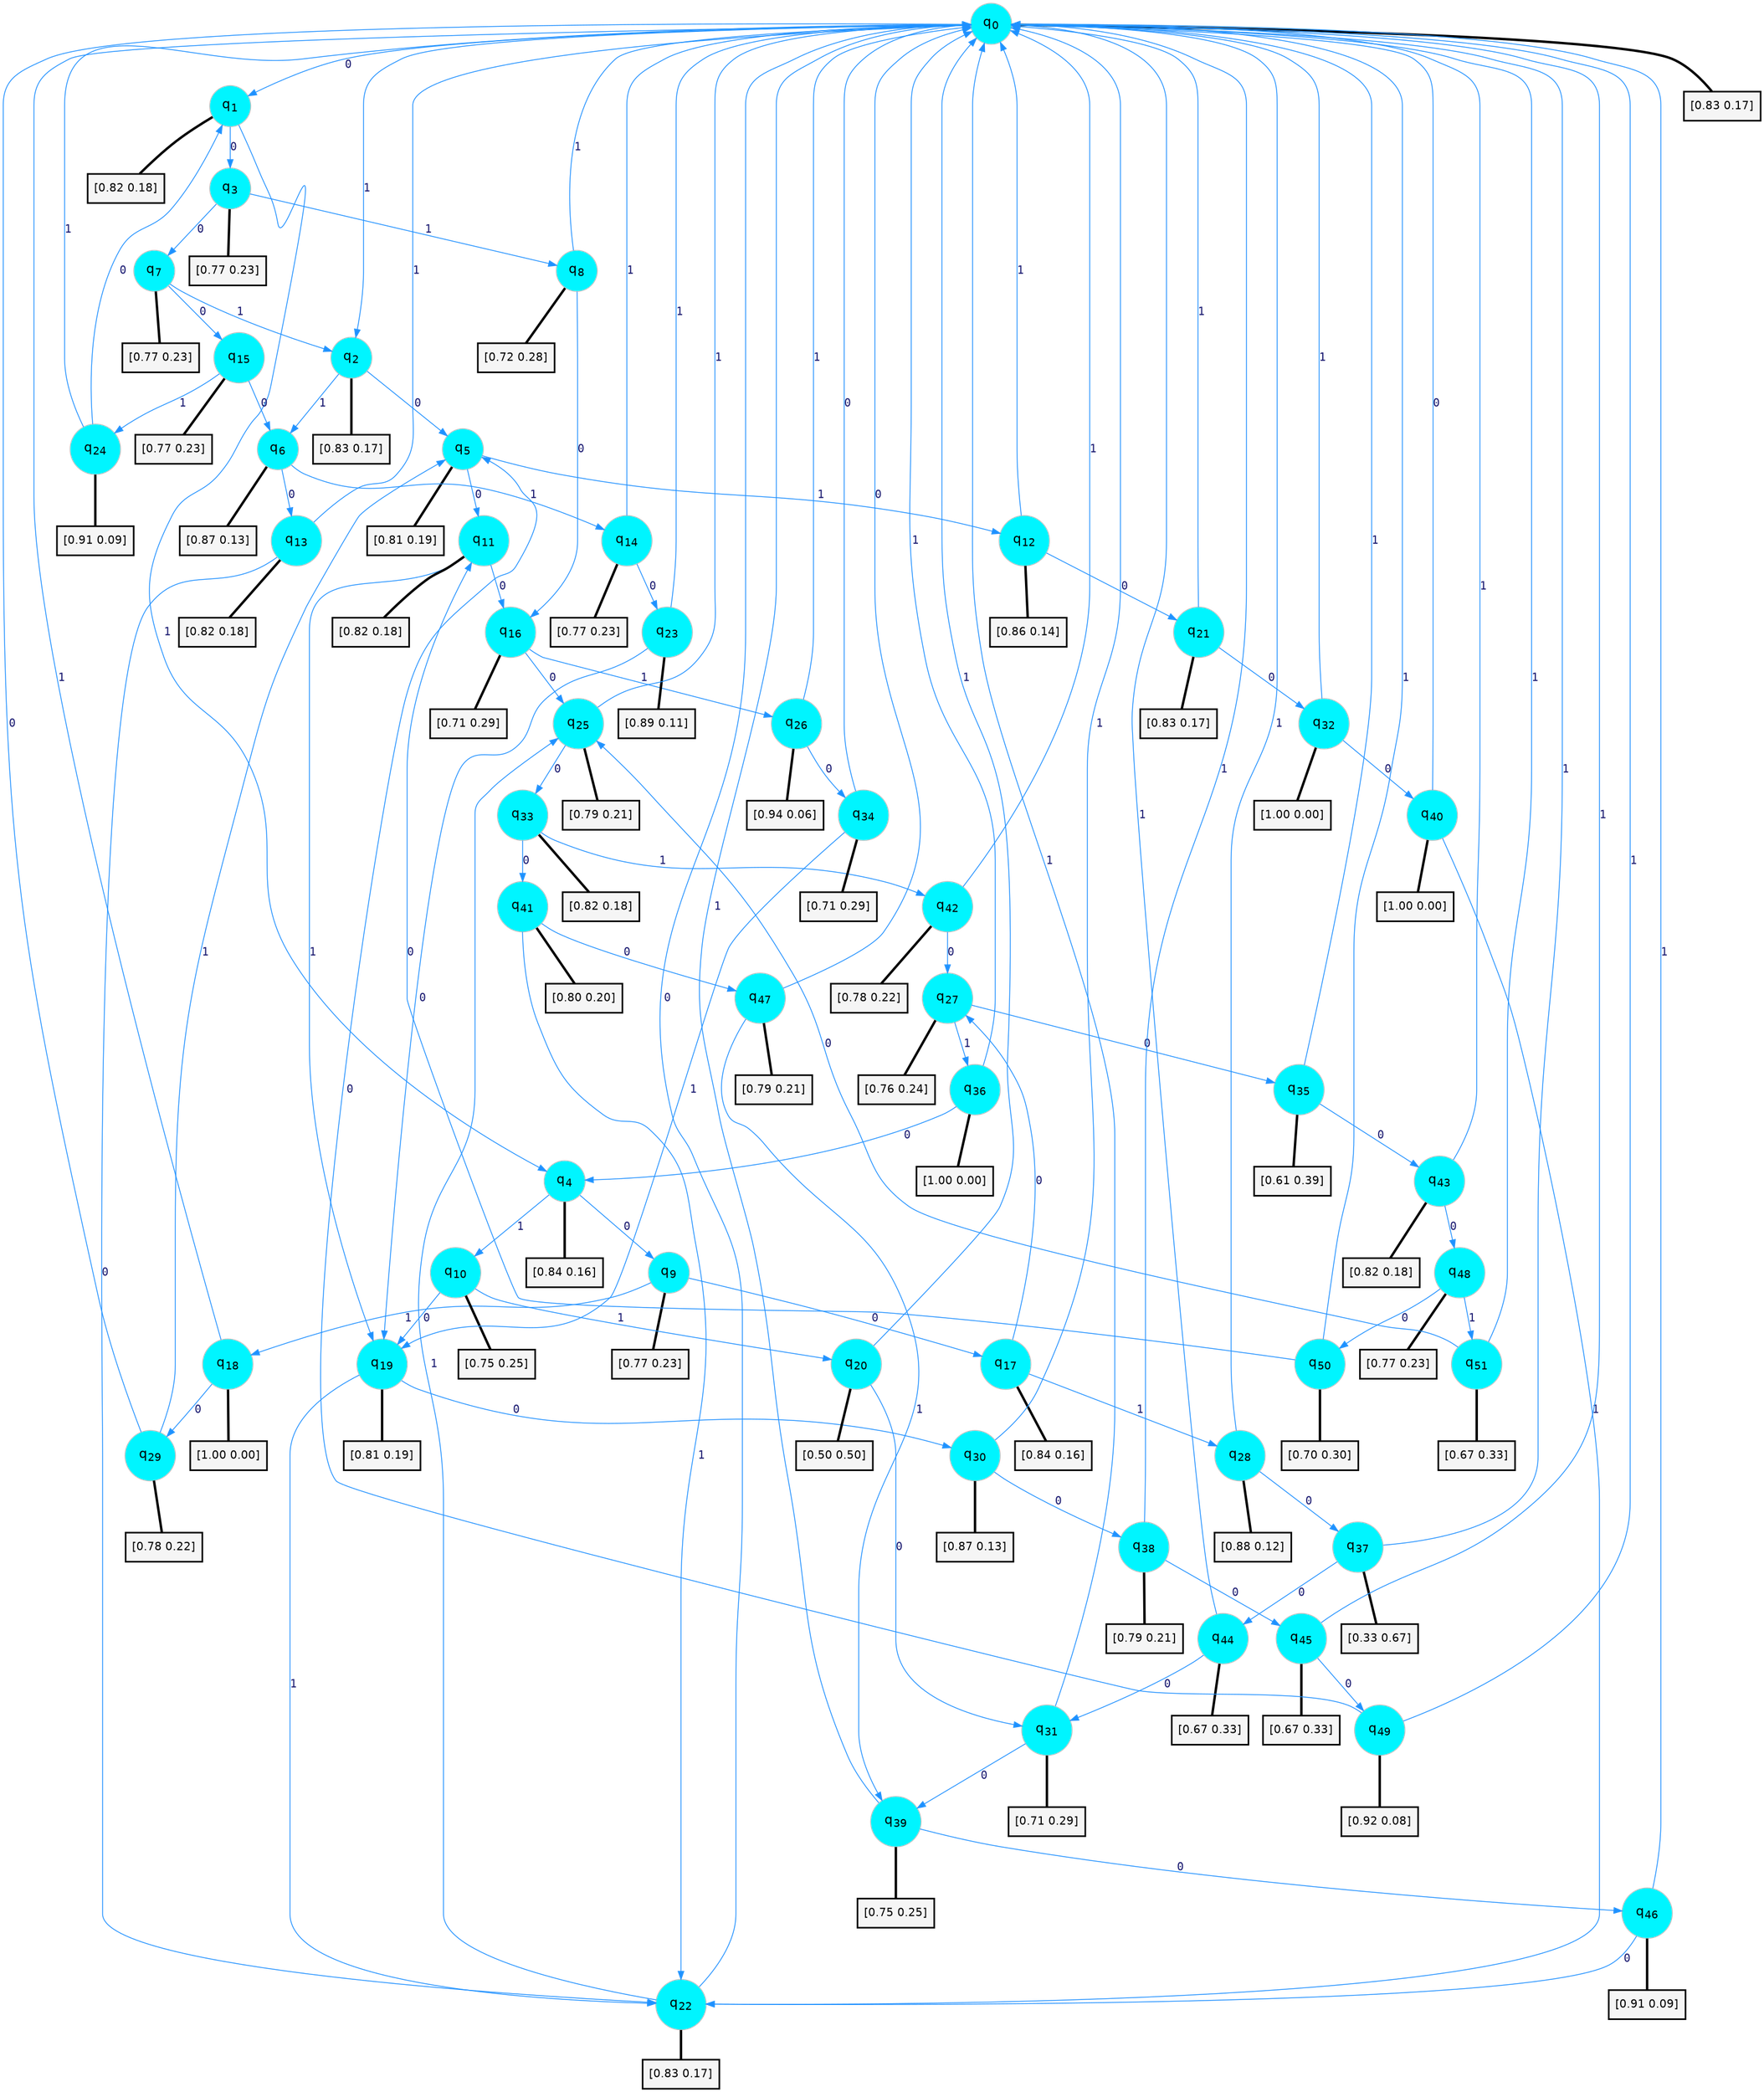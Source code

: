 digraph G {
graph [
bgcolor=transparent, dpi=300, rankdir=TD, size="40,25"];
node [
color=gray, fillcolor=turquoise1, fontcolor=black, fontname=Helvetica, fontsize=16, fontweight=bold, shape=circle, style=filled];
edge [
arrowsize=1, color=dodgerblue1, fontcolor=midnightblue, fontname=courier, fontweight=bold, penwidth=1, style=solid, weight=20];
0[label=<q<SUB>0</SUB>>];
1[label=<q<SUB>1</SUB>>];
2[label=<q<SUB>2</SUB>>];
3[label=<q<SUB>3</SUB>>];
4[label=<q<SUB>4</SUB>>];
5[label=<q<SUB>5</SUB>>];
6[label=<q<SUB>6</SUB>>];
7[label=<q<SUB>7</SUB>>];
8[label=<q<SUB>8</SUB>>];
9[label=<q<SUB>9</SUB>>];
10[label=<q<SUB>10</SUB>>];
11[label=<q<SUB>11</SUB>>];
12[label=<q<SUB>12</SUB>>];
13[label=<q<SUB>13</SUB>>];
14[label=<q<SUB>14</SUB>>];
15[label=<q<SUB>15</SUB>>];
16[label=<q<SUB>16</SUB>>];
17[label=<q<SUB>17</SUB>>];
18[label=<q<SUB>18</SUB>>];
19[label=<q<SUB>19</SUB>>];
20[label=<q<SUB>20</SUB>>];
21[label=<q<SUB>21</SUB>>];
22[label=<q<SUB>22</SUB>>];
23[label=<q<SUB>23</SUB>>];
24[label=<q<SUB>24</SUB>>];
25[label=<q<SUB>25</SUB>>];
26[label=<q<SUB>26</SUB>>];
27[label=<q<SUB>27</SUB>>];
28[label=<q<SUB>28</SUB>>];
29[label=<q<SUB>29</SUB>>];
30[label=<q<SUB>30</SUB>>];
31[label=<q<SUB>31</SUB>>];
32[label=<q<SUB>32</SUB>>];
33[label=<q<SUB>33</SUB>>];
34[label=<q<SUB>34</SUB>>];
35[label=<q<SUB>35</SUB>>];
36[label=<q<SUB>36</SUB>>];
37[label=<q<SUB>37</SUB>>];
38[label=<q<SUB>38</SUB>>];
39[label=<q<SUB>39</SUB>>];
40[label=<q<SUB>40</SUB>>];
41[label=<q<SUB>41</SUB>>];
42[label=<q<SUB>42</SUB>>];
43[label=<q<SUB>43</SUB>>];
44[label=<q<SUB>44</SUB>>];
45[label=<q<SUB>45</SUB>>];
46[label=<q<SUB>46</SUB>>];
47[label=<q<SUB>47</SUB>>];
48[label=<q<SUB>48</SUB>>];
49[label=<q<SUB>49</SUB>>];
50[label=<q<SUB>50</SUB>>];
51[label=<q<SUB>51</SUB>>];
52[label="[0.83 0.17]", shape=box,fontcolor=black, fontname=Helvetica, fontsize=14, penwidth=2, fillcolor=whitesmoke,color=black];
53[label="[0.82 0.18]", shape=box,fontcolor=black, fontname=Helvetica, fontsize=14, penwidth=2, fillcolor=whitesmoke,color=black];
54[label="[0.83 0.17]", shape=box,fontcolor=black, fontname=Helvetica, fontsize=14, penwidth=2, fillcolor=whitesmoke,color=black];
55[label="[0.77 0.23]", shape=box,fontcolor=black, fontname=Helvetica, fontsize=14, penwidth=2, fillcolor=whitesmoke,color=black];
56[label="[0.84 0.16]", shape=box,fontcolor=black, fontname=Helvetica, fontsize=14, penwidth=2, fillcolor=whitesmoke,color=black];
57[label="[0.81 0.19]", shape=box,fontcolor=black, fontname=Helvetica, fontsize=14, penwidth=2, fillcolor=whitesmoke,color=black];
58[label="[0.87 0.13]", shape=box,fontcolor=black, fontname=Helvetica, fontsize=14, penwidth=2, fillcolor=whitesmoke,color=black];
59[label="[0.77 0.23]", shape=box,fontcolor=black, fontname=Helvetica, fontsize=14, penwidth=2, fillcolor=whitesmoke,color=black];
60[label="[0.72 0.28]", shape=box,fontcolor=black, fontname=Helvetica, fontsize=14, penwidth=2, fillcolor=whitesmoke,color=black];
61[label="[0.77 0.23]", shape=box,fontcolor=black, fontname=Helvetica, fontsize=14, penwidth=2, fillcolor=whitesmoke,color=black];
62[label="[0.75 0.25]", shape=box,fontcolor=black, fontname=Helvetica, fontsize=14, penwidth=2, fillcolor=whitesmoke,color=black];
63[label="[0.82 0.18]", shape=box,fontcolor=black, fontname=Helvetica, fontsize=14, penwidth=2, fillcolor=whitesmoke,color=black];
64[label="[0.86 0.14]", shape=box,fontcolor=black, fontname=Helvetica, fontsize=14, penwidth=2, fillcolor=whitesmoke,color=black];
65[label="[0.82 0.18]", shape=box,fontcolor=black, fontname=Helvetica, fontsize=14, penwidth=2, fillcolor=whitesmoke,color=black];
66[label="[0.77 0.23]", shape=box,fontcolor=black, fontname=Helvetica, fontsize=14, penwidth=2, fillcolor=whitesmoke,color=black];
67[label="[0.77 0.23]", shape=box,fontcolor=black, fontname=Helvetica, fontsize=14, penwidth=2, fillcolor=whitesmoke,color=black];
68[label="[0.71 0.29]", shape=box,fontcolor=black, fontname=Helvetica, fontsize=14, penwidth=2, fillcolor=whitesmoke,color=black];
69[label="[0.84 0.16]", shape=box,fontcolor=black, fontname=Helvetica, fontsize=14, penwidth=2, fillcolor=whitesmoke,color=black];
70[label="[1.00 0.00]", shape=box,fontcolor=black, fontname=Helvetica, fontsize=14, penwidth=2, fillcolor=whitesmoke,color=black];
71[label="[0.81 0.19]", shape=box,fontcolor=black, fontname=Helvetica, fontsize=14, penwidth=2, fillcolor=whitesmoke,color=black];
72[label="[0.50 0.50]", shape=box,fontcolor=black, fontname=Helvetica, fontsize=14, penwidth=2, fillcolor=whitesmoke,color=black];
73[label="[0.83 0.17]", shape=box,fontcolor=black, fontname=Helvetica, fontsize=14, penwidth=2, fillcolor=whitesmoke,color=black];
74[label="[0.83 0.17]", shape=box,fontcolor=black, fontname=Helvetica, fontsize=14, penwidth=2, fillcolor=whitesmoke,color=black];
75[label="[0.89 0.11]", shape=box,fontcolor=black, fontname=Helvetica, fontsize=14, penwidth=2, fillcolor=whitesmoke,color=black];
76[label="[0.91 0.09]", shape=box,fontcolor=black, fontname=Helvetica, fontsize=14, penwidth=2, fillcolor=whitesmoke,color=black];
77[label="[0.79 0.21]", shape=box,fontcolor=black, fontname=Helvetica, fontsize=14, penwidth=2, fillcolor=whitesmoke,color=black];
78[label="[0.94 0.06]", shape=box,fontcolor=black, fontname=Helvetica, fontsize=14, penwidth=2, fillcolor=whitesmoke,color=black];
79[label="[0.76 0.24]", shape=box,fontcolor=black, fontname=Helvetica, fontsize=14, penwidth=2, fillcolor=whitesmoke,color=black];
80[label="[0.88 0.12]", shape=box,fontcolor=black, fontname=Helvetica, fontsize=14, penwidth=2, fillcolor=whitesmoke,color=black];
81[label="[0.78 0.22]", shape=box,fontcolor=black, fontname=Helvetica, fontsize=14, penwidth=2, fillcolor=whitesmoke,color=black];
82[label="[0.87 0.13]", shape=box,fontcolor=black, fontname=Helvetica, fontsize=14, penwidth=2, fillcolor=whitesmoke,color=black];
83[label="[0.71 0.29]", shape=box,fontcolor=black, fontname=Helvetica, fontsize=14, penwidth=2, fillcolor=whitesmoke,color=black];
84[label="[1.00 0.00]", shape=box,fontcolor=black, fontname=Helvetica, fontsize=14, penwidth=2, fillcolor=whitesmoke,color=black];
85[label="[0.82 0.18]", shape=box,fontcolor=black, fontname=Helvetica, fontsize=14, penwidth=2, fillcolor=whitesmoke,color=black];
86[label="[0.71 0.29]", shape=box,fontcolor=black, fontname=Helvetica, fontsize=14, penwidth=2, fillcolor=whitesmoke,color=black];
87[label="[0.61 0.39]", shape=box,fontcolor=black, fontname=Helvetica, fontsize=14, penwidth=2, fillcolor=whitesmoke,color=black];
88[label="[1.00 0.00]", shape=box,fontcolor=black, fontname=Helvetica, fontsize=14, penwidth=2, fillcolor=whitesmoke,color=black];
89[label="[0.33 0.67]", shape=box,fontcolor=black, fontname=Helvetica, fontsize=14, penwidth=2, fillcolor=whitesmoke,color=black];
90[label="[0.79 0.21]", shape=box,fontcolor=black, fontname=Helvetica, fontsize=14, penwidth=2, fillcolor=whitesmoke,color=black];
91[label="[0.75 0.25]", shape=box,fontcolor=black, fontname=Helvetica, fontsize=14, penwidth=2, fillcolor=whitesmoke,color=black];
92[label="[1.00 0.00]", shape=box,fontcolor=black, fontname=Helvetica, fontsize=14, penwidth=2, fillcolor=whitesmoke,color=black];
93[label="[0.80 0.20]", shape=box,fontcolor=black, fontname=Helvetica, fontsize=14, penwidth=2, fillcolor=whitesmoke,color=black];
94[label="[0.78 0.22]", shape=box,fontcolor=black, fontname=Helvetica, fontsize=14, penwidth=2, fillcolor=whitesmoke,color=black];
95[label="[0.82 0.18]", shape=box,fontcolor=black, fontname=Helvetica, fontsize=14, penwidth=2, fillcolor=whitesmoke,color=black];
96[label="[0.67 0.33]", shape=box,fontcolor=black, fontname=Helvetica, fontsize=14, penwidth=2, fillcolor=whitesmoke,color=black];
97[label="[0.67 0.33]", shape=box,fontcolor=black, fontname=Helvetica, fontsize=14, penwidth=2, fillcolor=whitesmoke,color=black];
98[label="[0.91 0.09]", shape=box,fontcolor=black, fontname=Helvetica, fontsize=14, penwidth=2, fillcolor=whitesmoke,color=black];
99[label="[0.79 0.21]", shape=box,fontcolor=black, fontname=Helvetica, fontsize=14, penwidth=2, fillcolor=whitesmoke,color=black];
100[label="[0.77 0.23]", shape=box,fontcolor=black, fontname=Helvetica, fontsize=14, penwidth=2, fillcolor=whitesmoke,color=black];
101[label="[0.92 0.08]", shape=box,fontcolor=black, fontname=Helvetica, fontsize=14, penwidth=2, fillcolor=whitesmoke,color=black];
102[label="[0.70 0.30]", shape=box,fontcolor=black, fontname=Helvetica, fontsize=14, penwidth=2, fillcolor=whitesmoke,color=black];
103[label="[0.67 0.33]", shape=box,fontcolor=black, fontname=Helvetica, fontsize=14, penwidth=2, fillcolor=whitesmoke,color=black];
0->1 [label=0];
0->2 [label=1];
0->52 [arrowhead=none, penwidth=3,color=black];
1->3 [label=0];
1->4 [label=1];
1->53 [arrowhead=none, penwidth=3,color=black];
2->5 [label=0];
2->6 [label=1];
2->54 [arrowhead=none, penwidth=3,color=black];
3->7 [label=0];
3->8 [label=1];
3->55 [arrowhead=none, penwidth=3,color=black];
4->9 [label=0];
4->10 [label=1];
4->56 [arrowhead=none, penwidth=3,color=black];
5->11 [label=0];
5->12 [label=1];
5->57 [arrowhead=none, penwidth=3,color=black];
6->13 [label=0];
6->14 [label=1];
6->58 [arrowhead=none, penwidth=3,color=black];
7->15 [label=0];
7->2 [label=1];
7->59 [arrowhead=none, penwidth=3,color=black];
8->16 [label=0];
8->0 [label=1];
8->60 [arrowhead=none, penwidth=3,color=black];
9->17 [label=0];
9->18 [label=1];
9->61 [arrowhead=none, penwidth=3,color=black];
10->19 [label=0];
10->20 [label=1];
10->62 [arrowhead=none, penwidth=3,color=black];
11->16 [label=0];
11->19 [label=1];
11->63 [arrowhead=none, penwidth=3,color=black];
12->21 [label=0];
12->0 [label=1];
12->64 [arrowhead=none, penwidth=3,color=black];
13->22 [label=0];
13->0 [label=1];
13->65 [arrowhead=none, penwidth=3,color=black];
14->23 [label=0];
14->0 [label=1];
14->66 [arrowhead=none, penwidth=3,color=black];
15->6 [label=0];
15->24 [label=1];
15->67 [arrowhead=none, penwidth=3,color=black];
16->25 [label=0];
16->26 [label=1];
16->68 [arrowhead=none, penwidth=3,color=black];
17->27 [label=0];
17->28 [label=1];
17->69 [arrowhead=none, penwidth=3,color=black];
18->29 [label=0];
18->0 [label=1];
18->70 [arrowhead=none, penwidth=3,color=black];
19->30 [label=0];
19->22 [label=1];
19->71 [arrowhead=none, penwidth=3,color=black];
20->31 [label=0];
20->0 [label=1];
20->72 [arrowhead=none, penwidth=3,color=black];
21->32 [label=0];
21->0 [label=1];
21->73 [arrowhead=none, penwidth=3,color=black];
22->0 [label=0];
22->25 [label=1];
22->74 [arrowhead=none, penwidth=3,color=black];
23->19 [label=0];
23->0 [label=1];
23->75 [arrowhead=none, penwidth=3,color=black];
24->1 [label=0];
24->0 [label=1];
24->76 [arrowhead=none, penwidth=3,color=black];
25->33 [label=0];
25->0 [label=1];
25->77 [arrowhead=none, penwidth=3,color=black];
26->34 [label=0];
26->0 [label=1];
26->78 [arrowhead=none, penwidth=3,color=black];
27->35 [label=0];
27->36 [label=1];
27->79 [arrowhead=none, penwidth=3,color=black];
28->37 [label=0];
28->0 [label=1];
28->80 [arrowhead=none, penwidth=3,color=black];
29->0 [label=0];
29->5 [label=1];
29->81 [arrowhead=none, penwidth=3,color=black];
30->38 [label=0];
30->0 [label=1];
30->82 [arrowhead=none, penwidth=3,color=black];
31->39 [label=0];
31->0 [label=1];
31->83 [arrowhead=none, penwidth=3,color=black];
32->40 [label=0];
32->0 [label=1];
32->84 [arrowhead=none, penwidth=3,color=black];
33->41 [label=0];
33->42 [label=1];
33->85 [arrowhead=none, penwidth=3,color=black];
34->0 [label=0];
34->19 [label=1];
34->86 [arrowhead=none, penwidth=3,color=black];
35->43 [label=0];
35->0 [label=1];
35->87 [arrowhead=none, penwidth=3,color=black];
36->4 [label=0];
36->0 [label=1];
36->88 [arrowhead=none, penwidth=3,color=black];
37->44 [label=0];
37->0 [label=1];
37->89 [arrowhead=none, penwidth=3,color=black];
38->45 [label=0];
38->0 [label=1];
38->90 [arrowhead=none, penwidth=3,color=black];
39->46 [label=0];
39->0 [label=1];
39->91 [arrowhead=none, penwidth=3,color=black];
40->0 [label=0];
40->22 [label=1];
40->92 [arrowhead=none, penwidth=3,color=black];
41->47 [label=0];
41->22 [label=1];
41->93 [arrowhead=none, penwidth=3,color=black];
42->27 [label=0];
42->0 [label=1];
42->94 [arrowhead=none, penwidth=3,color=black];
43->48 [label=0];
43->0 [label=1];
43->95 [arrowhead=none, penwidth=3,color=black];
44->31 [label=0];
44->0 [label=1];
44->96 [arrowhead=none, penwidth=3,color=black];
45->49 [label=0];
45->0 [label=1];
45->97 [arrowhead=none, penwidth=3,color=black];
46->22 [label=0];
46->0 [label=1];
46->98 [arrowhead=none, penwidth=3,color=black];
47->0 [label=0];
47->39 [label=1];
47->99 [arrowhead=none, penwidth=3,color=black];
48->50 [label=0];
48->51 [label=1];
48->100 [arrowhead=none, penwidth=3,color=black];
49->5 [label=0];
49->0 [label=1];
49->101 [arrowhead=none, penwidth=3,color=black];
50->11 [label=0];
50->0 [label=1];
50->102 [arrowhead=none, penwidth=3,color=black];
51->25 [label=0];
51->0 [label=1];
51->103 [arrowhead=none, penwidth=3,color=black];
}
